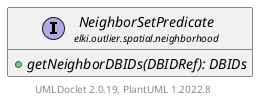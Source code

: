 @startuml
    remove .*\.(Instance|Par|Parameterizer|Factory)$
    set namespaceSeparator none
    hide empty fields
    hide empty methods

    interface "<size:14>NeighborSetPredicate.Factory\n<size:10>elki.outlier.spatial.neighborhood" as elki.outlier.spatial.neighborhood.NeighborSetPredicate.Factory<O> [[NeighborSetPredicate.Factory.html]] {
        {abstract} +instantiate(Database, Relation<? extends O>): NeighborSetPredicate
        {abstract} +getInputTypeRestriction(): TypeInformation
    }

    interface "<size:14>NeighborSetPredicate\n<size:10>elki.outlier.spatial.neighborhood" as elki.outlier.spatial.neighborhood.NeighborSetPredicate [[NeighborSetPredicate.html]] {
        {abstract} +getNeighborDBIDs(DBIDRef): DBIDs
    }

    elki.outlier.spatial.neighborhood.NeighborSetPredicate +-- elki.outlier.spatial.neighborhood.NeighborSetPredicate.Factory

    center footer UMLDoclet 2.0.19, PlantUML 1.2022.8
@enduml
